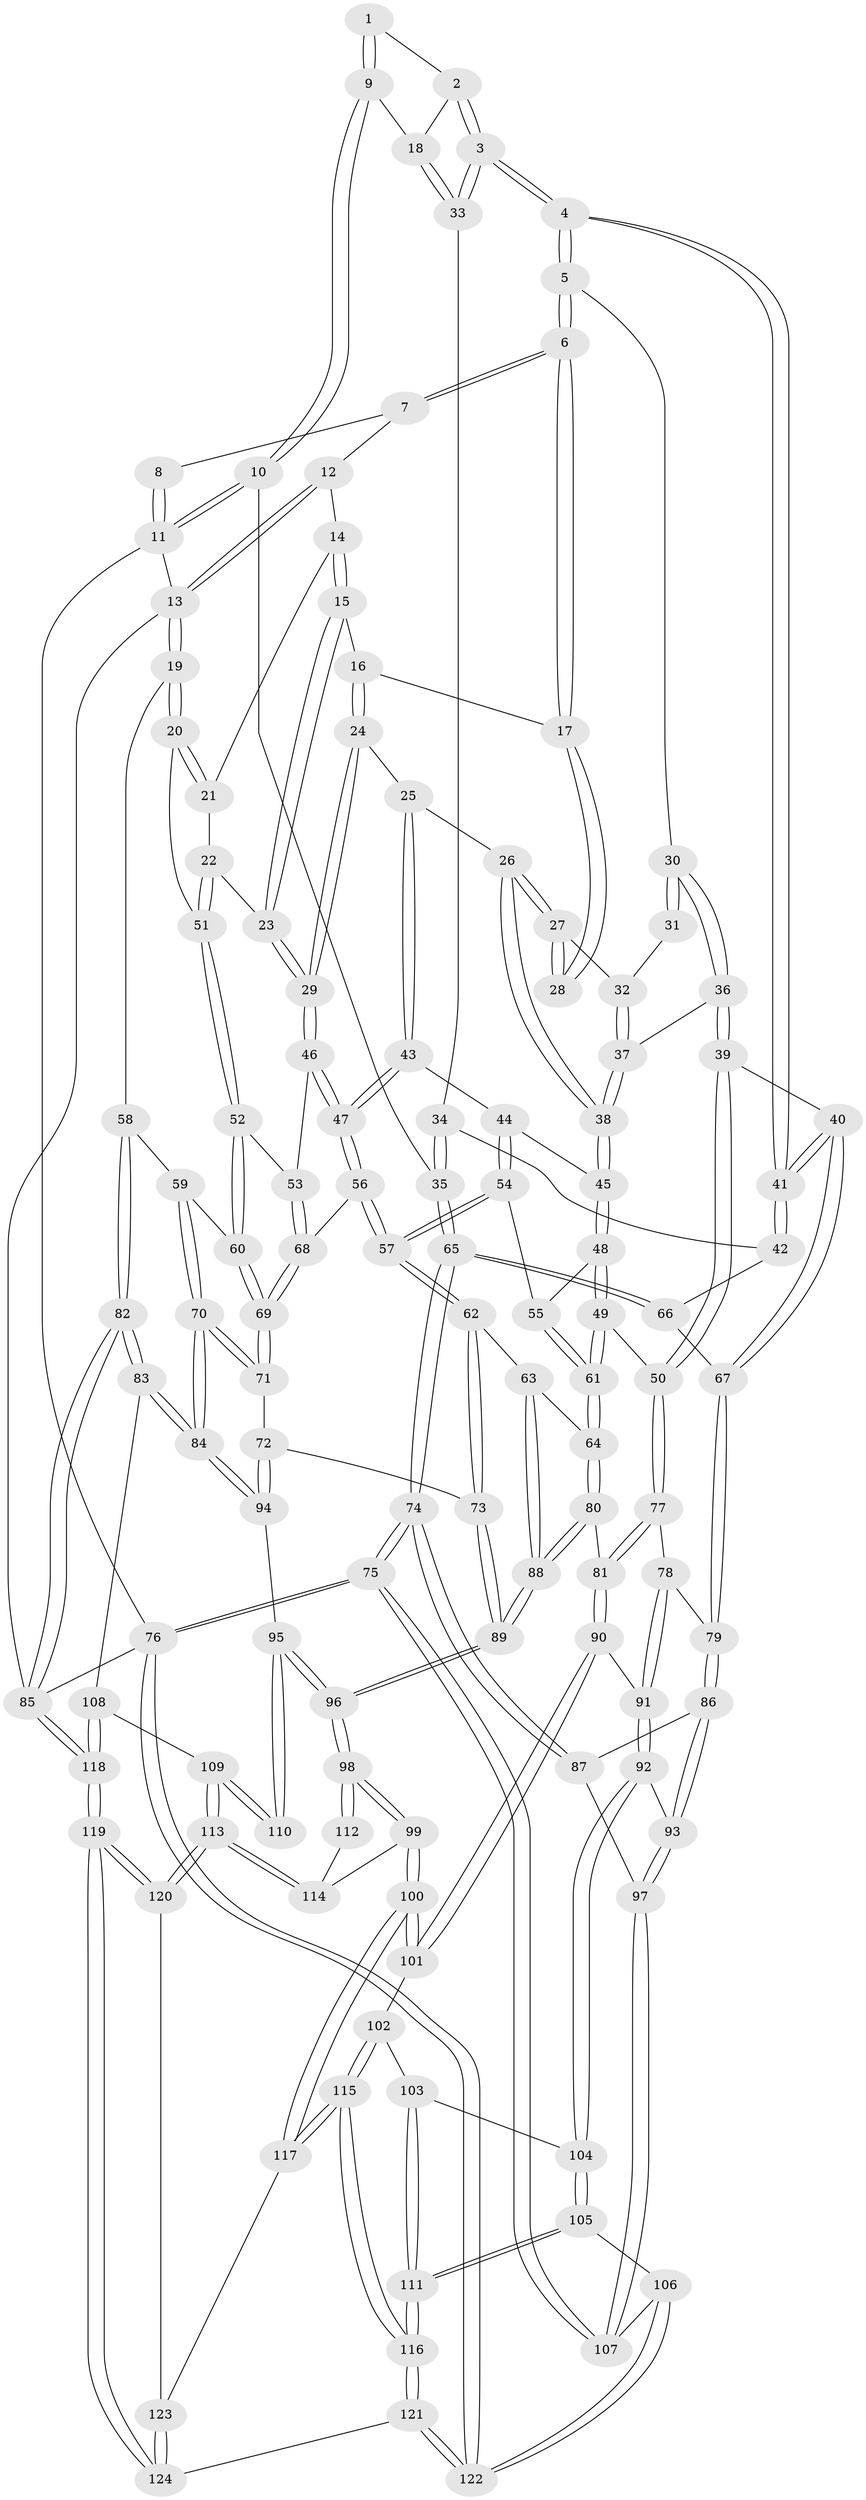 // coarse degree distribution, {3: 0.7126436781609196, 2: 0.034482758620689655, 4: 0.25287356321839083}
// Generated by graph-tools (version 1.1) at 2025/38/03/04/25 23:38:34]
// undirected, 124 vertices, 307 edges
graph export_dot {
  node [color=gray90,style=filled];
  1 [pos="+0.13589468424854545+0"];
  2 [pos="+0.1601538909674559+0.0643486488662879"];
  3 [pos="+0.241817816689134+0.16477933855668517"];
  4 [pos="+0.2625537051722082+0.17604935236915206"];
  5 [pos="+0.37965059896758635+0.042808467533339306"];
  6 [pos="+0.37960575311756983+0.041504770965072005"];
  7 [pos="+0.36240331807572407+0"];
  8 [pos="+0.11451425218519708+0"];
  9 [pos="+0.0855970688564433+0.08561472893506676"];
  10 [pos="+0+0"];
  11 [pos="+0+0"];
  12 [pos="+0.7212605797283848+0"];
  13 [pos="+1+0"];
  14 [pos="+0.7025174420027508+0"];
  15 [pos="+0.6904726286834116+0"];
  16 [pos="+0.6900451799523311+0"];
  17 [pos="+0.6663220284784709+0.019712789002890297"];
  18 [pos="+0.09315152983703198+0.10066227308978551"];
  19 [pos="+1+0.007441004267310373"];
  20 [pos="+0.9679994522153578+0.13907430119586883"];
  21 [pos="+0.7141228238360093+0"];
  22 [pos="+0.8306465726172121+0.17050982126295128"];
  23 [pos="+0.7492066931256677+0.1973741794571452"];
  24 [pos="+0.6951009685202779+0.18766807835913982"];
  25 [pos="+0.6436495667990779+0.1822398361179681"];
  26 [pos="+0.6310995307613009+0.1517754345453277"];
  27 [pos="+0.6268809260025795+0.12558703728122647"];
  28 [pos="+0.6438103025492802+0.04623971392123088"];
  29 [pos="+0.7313006433100365+0.207660935412358"];
  30 [pos="+0.4378848477901517+0.09199621944845446"];
  31 [pos="+0.6253810564543147+0.053108845905789015"];
  32 [pos="+0.5449815726003837+0.13927935243798353"];
  33 [pos="+0.08349172348683642+0.1499216508431228"];
  34 [pos="+0.06946363842224877+0.15867300181698232"];
  35 [pos="+0+0"];
  36 [pos="+0.4734294998739777+0.14414892054806255"];
  37 [pos="+0.4936724822293637+0.16306697987025787"];
  38 [pos="+0.49982557273875583+0.17344319998576715"];
  39 [pos="+0.33121831742710905+0.3533936458320951"];
  40 [pos="+0.2823768530523299+0.32490081999617637"];
  41 [pos="+0.2585665969074017+0.2635241331253291"];
  42 [pos="+0.050399747884092724+0.26018586653085524"];
  43 [pos="+0.6090775077799865+0.21928836957439188"];
  44 [pos="+0.603873180872354+0.2202545499274119"];
  45 [pos="+0.5047470192646044+0.18429276862945707"];
  46 [pos="+0.7253116708396699+0.23916919258124636"];
  47 [pos="+0.6851902479258364+0.3172626898282789"];
  48 [pos="+0.49815970095288215+0.24779351494718158"];
  49 [pos="+0.3743823993138369+0.38464002687360793"];
  50 [pos="+0.3694318988298071+0.38379667475982404"];
  51 [pos="+0.8825499948836715+0.1820809154087487"];
  52 [pos="+0.8709094103666585+0.23555721063151547"];
  53 [pos="+0.8458022465507348+0.31816654838526687"];
  54 [pos="+0.5713242111769417+0.2952696514853479"];
  55 [pos="+0.5445468775624492+0.2863794161740079"];
  56 [pos="+0.6831212710649432+0.33863127209203514"];
  57 [pos="+0.638626863775798+0.3929726561094345"];
  58 [pos="+1+0.23921450681643708"];
  59 [pos="+1+0.333161329730663"];
  60 [pos="+0.9781129281738309+0.3393509871818911"];
  61 [pos="+0.45250263440871247+0.4277126699543379"];
  62 [pos="+0.6149250721267898+0.4658258375238845"];
  63 [pos="+0.5573721891152791+0.4659812264873735"];
  64 [pos="+0.4725142426168016+0.4416558908009942"];
  65 [pos="+0+0.2889791959633261"];
  66 [pos="+0.014565244664784096+0.2895300250556032"];
  67 [pos="+0.12089345755189342+0.44817620014351733"];
  68 [pos="+0.8436168624301849+0.3466813083287702"];
  69 [pos="+0.8617235897381327+0.3779883916719118"];
  70 [pos="+0.915624922166986+0.5324740604199392"];
  71 [pos="+0.8600087489090469+0.4865746413583247"];
  72 [pos="+0.6734942624019384+0.5163479958141374"];
  73 [pos="+0.6505238722723012+0.5036031581623148"];
  74 [pos="+0+0.5463086958040805"];
  75 [pos="+0+0.8544112471658375"];
  76 [pos="+0+1"];
  77 [pos="+0.3133104885912877+0.5129108143985545"];
  78 [pos="+0.10947990047321027+0.5219790037611619"];
  79 [pos="+0.09821595357961731+0.5151022959782352"];
  80 [pos="+0.4107891864677852+0.5926249141191678"];
  81 [pos="+0.31893343950456765+0.6119707271742176"];
  82 [pos="+1+0.6593910076914077"];
  83 [pos="+1+0.6532765947444297"];
  84 [pos="+1+0.6266297748439146"];
  85 [pos="+1+1"];
  86 [pos="+0.08723537308702524+0.5206396456105903"];
  87 [pos="+0.05915089764283583+0.5295150064350219"];
  88 [pos="+0.47728285129916026+0.6451581915443111"];
  89 [pos="+0.5102974554423122+0.751131588821278"];
  90 [pos="+0.2981978012010438+0.6458074665712572"];
  91 [pos="+0.22017290306690004+0.635698430426435"];
  92 [pos="+0.1713496693787418+0.7024481589341612"];
  93 [pos="+0.1144977950868712+0.682705654832025"];
  94 [pos="+0.7234856244926171+0.6851550131216164"];
  95 [pos="+0.7080634612062715+0.7245642418911764"];
  96 [pos="+0.5093368678296819+0.7895390320827046"];
  97 [pos="+0.051087105141230896+0.7205680761762745"];
  98 [pos="+0.501778022324535+0.8006105106520258"];
  99 [pos="+0.4947507635054079+0.8096108552514343"];
  100 [pos="+0.49436654188598705+0.8099255590394834"];
  101 [pos="+0.3589040690494377+0.792678433312298"];
  102 [pos="+0.2999853465198897+0.8318029985755564"];
  103 [pos="+0.2261459645649465+0.8231910145919359"];
  104 [pos="+0.1603798889637396+0.8074613478553327"];
  105 [pos="+0.0672822772237503+0.837595074696293"];
  106 [pos="+0.017747902275523208+0.8338996748888529"];
  107 [pos="+0+0.8282223184899647"];
  108 [pos="+0.8550651978893348+0.8469614486556385"];
  109 [pos="+0.8000544579674498+0.8505779788558024"];
  110 [pos="+0.7802022917349806+0.8276350716647913"];
  111 [pos="+0.16507184052360924+0.9775814703727012"];
  112 [pos="+0.6749928508308916+0.8450737927317615"];
  113 [pos="+0.7365304664218895+0.9409391782442129"];
  114 [pos="+0.6843587604640095+0.9078742499306539"];
  115 [pos="+0.25395902167136447+1"];
  116 [pos="+0.24915598702774328+1"];
  117 [pos="+0.4949305285630328+0.8191907656383283"];
  118 [pos="+1+1"];
  119 [pos="+0.7762438931936853+1"];
  120 [pos="+0.7312690724101324+0.9701368452739823"];
  121 [pos="+0.24758166637738196+1"];
  122 [pos="+0.18112868288943312+1"];
  123 [pos="+0.5220422308495687+0.9502216016624404"];
  124 [pos="+0.5007740476996236+1"];
  1 -- 2;
  1 -- 9;
  1 -- 9;
  2 -- 3;
  2 -- 3;
  2 -- 18;
  3 -- 4;
  3 -- 4;
  3 -- 33;
  3 -- 33;
  4 -- 5;
  4 -- 5;
  4 -- 41;
  4 -- 41;
  5 -- 6;
  5 -- 6;
  5 -- 30;
  6 -- 7;
  6 -- 7;
  6 -- 17;
  6 -- 17;
  7 -- 8;
  7 -- 12;
  8 -- 11;
  8 -- 11;
  9 -- 10;
  9 -- 10;
  9 -- 18;
  10 -- 11;
  10 -- 11;
  10 -- 35;
  11 -- 13;
  11 -- 76;
  12 -- 13;
  12 -- 13;
  12 -- 14;
  13 -- 19;
  13 -- 19;
  13 -- 85;
  14 -- 15;
  14 -- 15;
  14 -- 21;
  15 -- 16;
  15 -- 23;
  15 -- 23;
  16 -- 17;
  16 -- 24;
  16 -- 24;
  17 -- 28;
  17 -- 28;
  18 -- 33;
  18 -- 33;
  19 -- 20;
  19 -- 20;
  19 -- 58;
  20 -- 21;
  20 -- 21;
  20 -- 51;
  21 -- 22;
  22 -- 23;
  22 -- 51;
  22 -- 51;
  23 -- 29;
  23 -- 29;
  24 -- 25;
  24 -- 29;
  24 -- 29;
  25 -- 26;
  25 -- 43;
  25 -- 43;
  26 -- 27;
  26 -- 27;
  26 -- 38;
  26 -- 38;
  27 -- 28;
  27 -- 28;
  27 -- 32;
  29 -- 46;
  29 -- 46;
  30 -- 31;
  30 -- 31;
  30 -- 36;
  30 -- 36;
  31 -- 32;
  32 -- 37;
  32 -- 37;
  33 -- 34;
  34 -- 35;
  34 -- 35;
  34 -- 42;
  35 -- 65;
  35 -- 65;
  36 -- 37;
  36 -- 39;
  36 -- 39;
  37 -- 38;
  37 -- 38;
  38 -- 45;
  38 -- 45;
  39 -- 40;
  39 -- 50;
  39 -- 50;
  40 -- 41;
  40 -- 41;
  40 -- 67;
  40 -- 67;
  41 -- 42;
  41 -- 42;
  42 -- 66;
  43 -- 44;
  43 -- 47;
  43 -- 47;
  44 -- 45;
  44 -- 54;
  44 -- 54;
  45 -- 48;
  45 -- 48;
  46 -- 47;
  46 -- 47;
  46 -- 53;
  47 -- 56;
  47 -- 56;
  48 -- 49;
  48 -- 49;
  48 -- 55;
  49 -- 50;
  49 -- 61;
  49 -- 61;
  50 -- 77;
  50 -- 77;
  51 -- 52;
  51 -- 52;
  52 -- 53;
  52 -- 60;
  52 -- 60;
  53 -- 68;
  53 -- 68;
  54 -- 55;
  54 -- 57;
  54 -- 57;
  55 -- 61;
  55 -- 61;
  56 -- 57;
  56 -- 57;
  56 -- 68;
  57 -- 62;
  57 -- 62;
  58 -- 59;
  58 -- 82;
  58 -- 82;
  59 -- 60;
  59 -- 70;
  59 -- 70;
  60 -- 69;
  60 -- 69;
  61 -- 64;
  61 -- 64;
  62 -- 63;
  62 -- 73;
  62 -- 73;
  63 -- 64;
  63 -- 88;
  63 -- 88;
  64 -- 80;
  64 -- 80;
  65 -- 66;
  65 -- 66;
  65 -- 74;
  65 -- 74;
  66 -- 67;
  67 -- 79;
  67 -- 79;
  68 -- 69;
  68 -- 69;
  69 -- 71;
  69 -- 71;
  70 -- 71;
  70 -- 71;
  70 -- 84;
  70 -- 84;
  71 -- 72;
  72 -- 73;
  72 -- 94;
  72 -- 94;
  73 -- 89;
  73 -- 89;
  74 -- 75;
  74 -- 75;
  74 -- 87;
  74 -- 87;
  75 -- 76;
  75 -- 76;
  75 -- 107;
  75 -- 107;
  76 -- 122;
  76 -- 122;
  76 -- 85;
  77 -- 78;
  77 -- 81;
  77 -- 81;
  78 -- 79;
  78 -- 91;
  78 -- 91;
  79 -- 86;
  79 -- 86;
  80 -- 81;
  80 -- 88;
  80 -- 88;
  81 -- 90;
  81 -- 90;
  82 -- 83;
  82 -- 83;
  82 -- 85;
  82 -- 85;
  83 -- 84;
  83 -- 84;
  83 -- 108;
  84 -- 94;
  84 -- 94;
  85 -- 118;
  85 -- 118;
  86 -- 87;
  86 -- 93;
  86 -- 93;
  87 -- 97;
  88 -- 89;
  88 -- 89;
  89 -- 96;
  89 -- 96;
  90 -- 91;
  90 -- 101;
  90 -- 101;
  91 -- 92;
  91 -- 92;
  92 -- 93;
  92 -- 104;
  92 -- 104;
  93 -- 97;
  93 -- 97;
  94 -- 95;
  95 -- 96;
  95 -- 96;
  95 -- 110;
  95 -- 110;
  96 -- 98;
  96 -- 98;
  97 -- 107;
  97 -- 107;
  98 -- 99;
  98 -- 99;
  98 -- 112;
  98 -- 112;
  99 -- 100;
  99 -- 100;
  99 -- 114;
  100 -- 101;
  100 -- 101;
  100 -- 117;
  100 -- 117;
  101 -- 102;
  102 -- 103;
  102 -- 115;
  102 -- 115;
  103 -- 104;
  103 -- 111;
  103 -- 111;
  104 -- 105;
  104 -- 105;
  105 -- 106;
  105 -- 111;
  105 -- 111;
  106 -- 107;
  106 -- 122;
  106 -- 122;
  108 -- 109;
  108 -- 118;
  108 -- 118;
  109 -- 110;
  109 -- 110;
  109 -- 113;
  109 -- 113;
  111 -- 116;
  111 -- 116;
  112 -- 114;
  113 -- 114;
  113 -- 114;
  113 -- 120;
  113 -- 120;
  115 -- 116;
  115 -- 116;
  115 -- 117;
  115 -- 117;
  116 -- 121;
  116 -- 121;
  117 -- 123;
  118 -- 119;
  118 -- 119;
  119 -- 120;
  119 -- 120;
  119 -- 124;
  119 -- 124;
  120 -- 123;
  121 -- 122;
  121 -- 122;
  121 -- 124;
  123 -- 124;
  123 -- 124;
}
